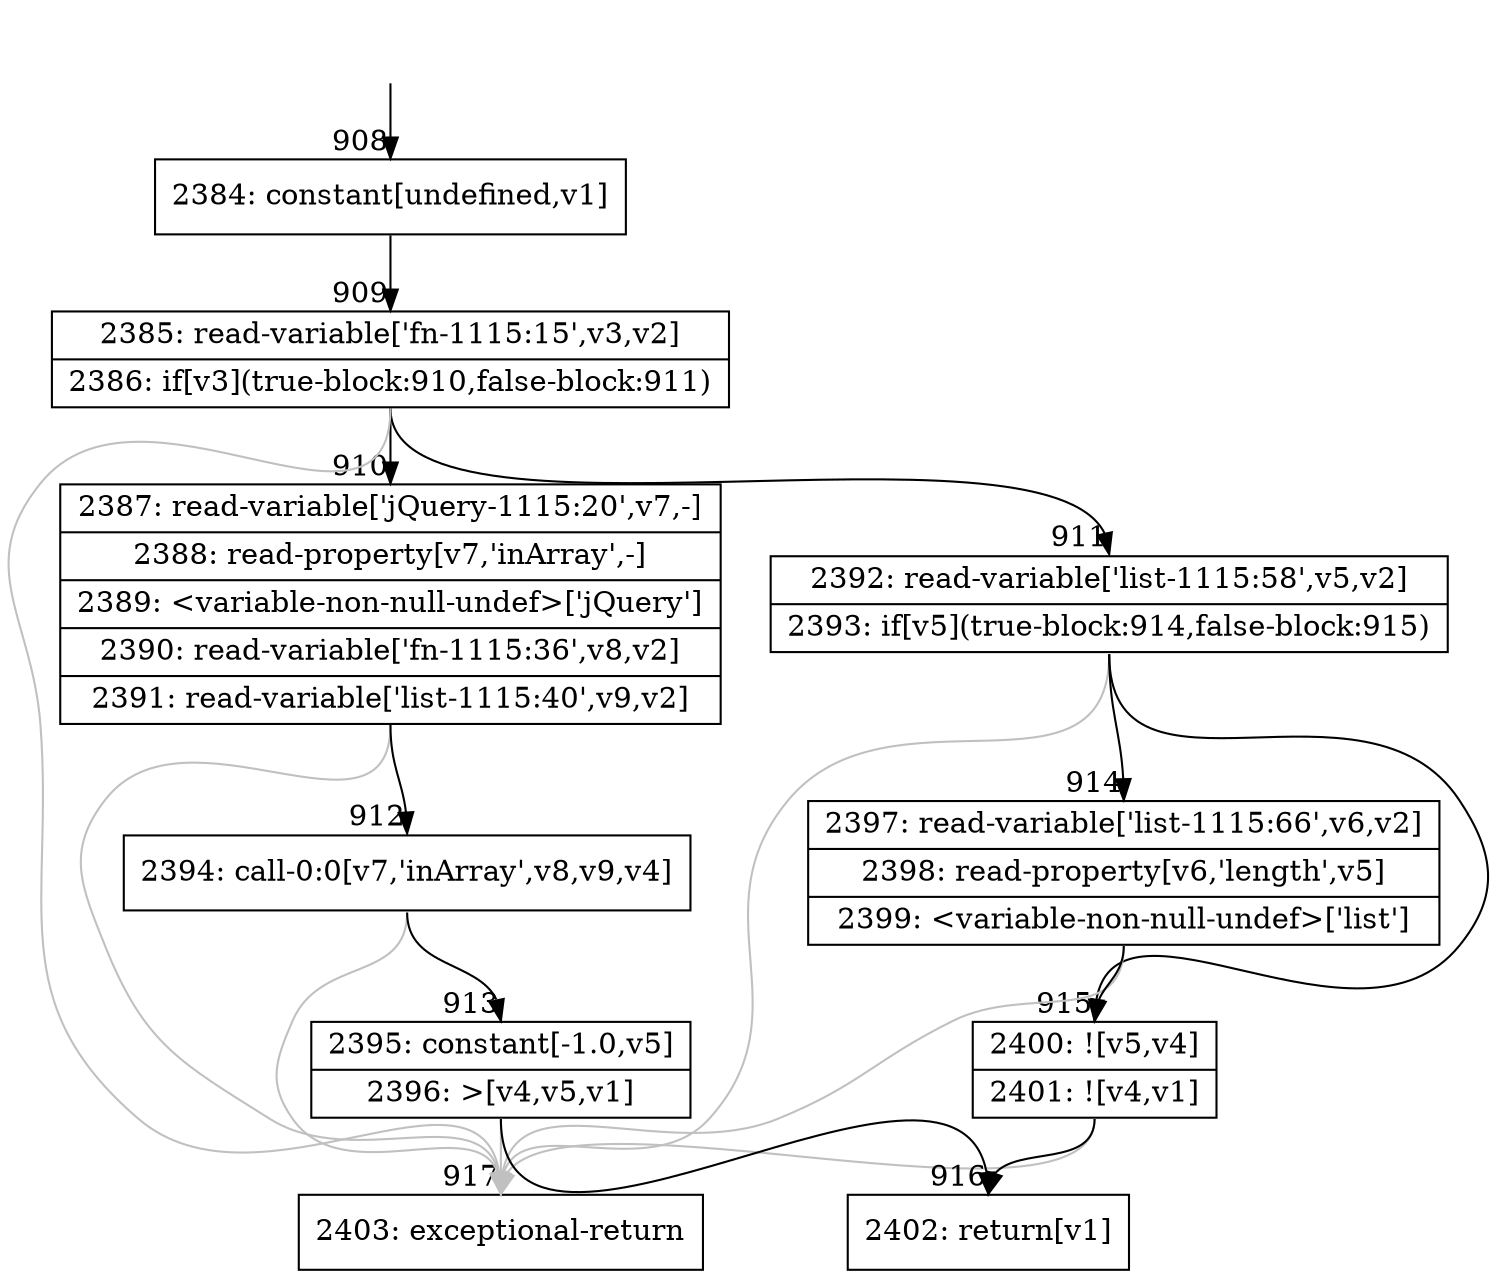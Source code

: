 digraph {
rankdir="TD"
BB_entry66[shape=none,label=""];
BB_entry66 -> BB908 [tailport=s, headport=n, headlabel="    908"]
BB908 [shape=record label="{2384: constant[undefined,v1]}" ] 
BB908 -> BB909 [tailport=s, headport=n, headlabel="      909"]
BB909 [shape=record label="{2385: read-variable['fn-1115:15',v3,v2]|2386: if[v3](true-block:910,false-block:911)}" ] 
BB909 -> BB910 [tailport=s, headport=n, headlabel="      910"]
BB909 -> BB911 [tailport=s, headport=n, headlabel="      911"]
BB909 -> BB917 [tailport=s, headport=n, color=gray, headlabel="      917"]
BB910 [shape=record label="{2387: read-variable['jQuery-1115:20',v7,-]|2388: read-property[v7,'inArray',-]|2389: \<variable-non-null-undef\>['jQuery']|2390: read-variable['fn-1115:36',v8,v2]|2391: read-variable['list-1115:40',v9,v2]}" ] 
BB910 -> BB912 [tailport=s, headport=n, headlabel="      912"]
BB910 -> BB917 [tailport=s, headport=n, color=gray]
BB911 [shape=record label="{2392: read-variable['list-1115:58',v5,v2]|2393: if[v5](true-block:914,false-block:915)}" ] 
BB911 -> BB915 [tailport=s, headport=n, headlabel="      915"]
BB911 -> BB914 [tailport=s, headport=n, headlabel="      914"]
BB911 -> BB917 [tailport=s, headport=n, color=gray]
BB912 [shape=record label="{2394: call-0:0[v7,'inArray',v8,v9,v4]}" ] 
BB912 -> BB913 [tailport=s, headport=n, headlabel="      913"]
BB912 -> BB917 [tailport=s, headport=n, color=gray]
BB913 [shape=record label="{2395: constant[-1.0,v5]|2396: \>[v4,v5,v1]}" ] 
BB913 -> BB916 [tailport=s, headport=n, headlabel="      916"]
BB913 -> BB917 [tailport=s, headport=n, color=gray]
BB914 [shape=record label="{2397: read-variable['list-1115:66',v6,v2]|2398: read-property[v6,'length',v5]|2399: \<variable-non-null-undef\>['list']}" ] 
BB914 -> BB915 [tailport=s, headport=n]
BB914 -> BB917 [tailport=s, headport=n, color=gray]
BB915 [shape=record label="{2400: ![v5,v4]|2401: ![v4,v1]}" ] 
BB915 -> BB916 [tailport=s, headport=n]
BB915 -> BB917 [tailport=s, headport=n, color=gray]
BB916 [shape=record label="{2402: return[v1]}" ] 
BB917 [shape=record label="{2403: exceptional-return}" ] 
}
